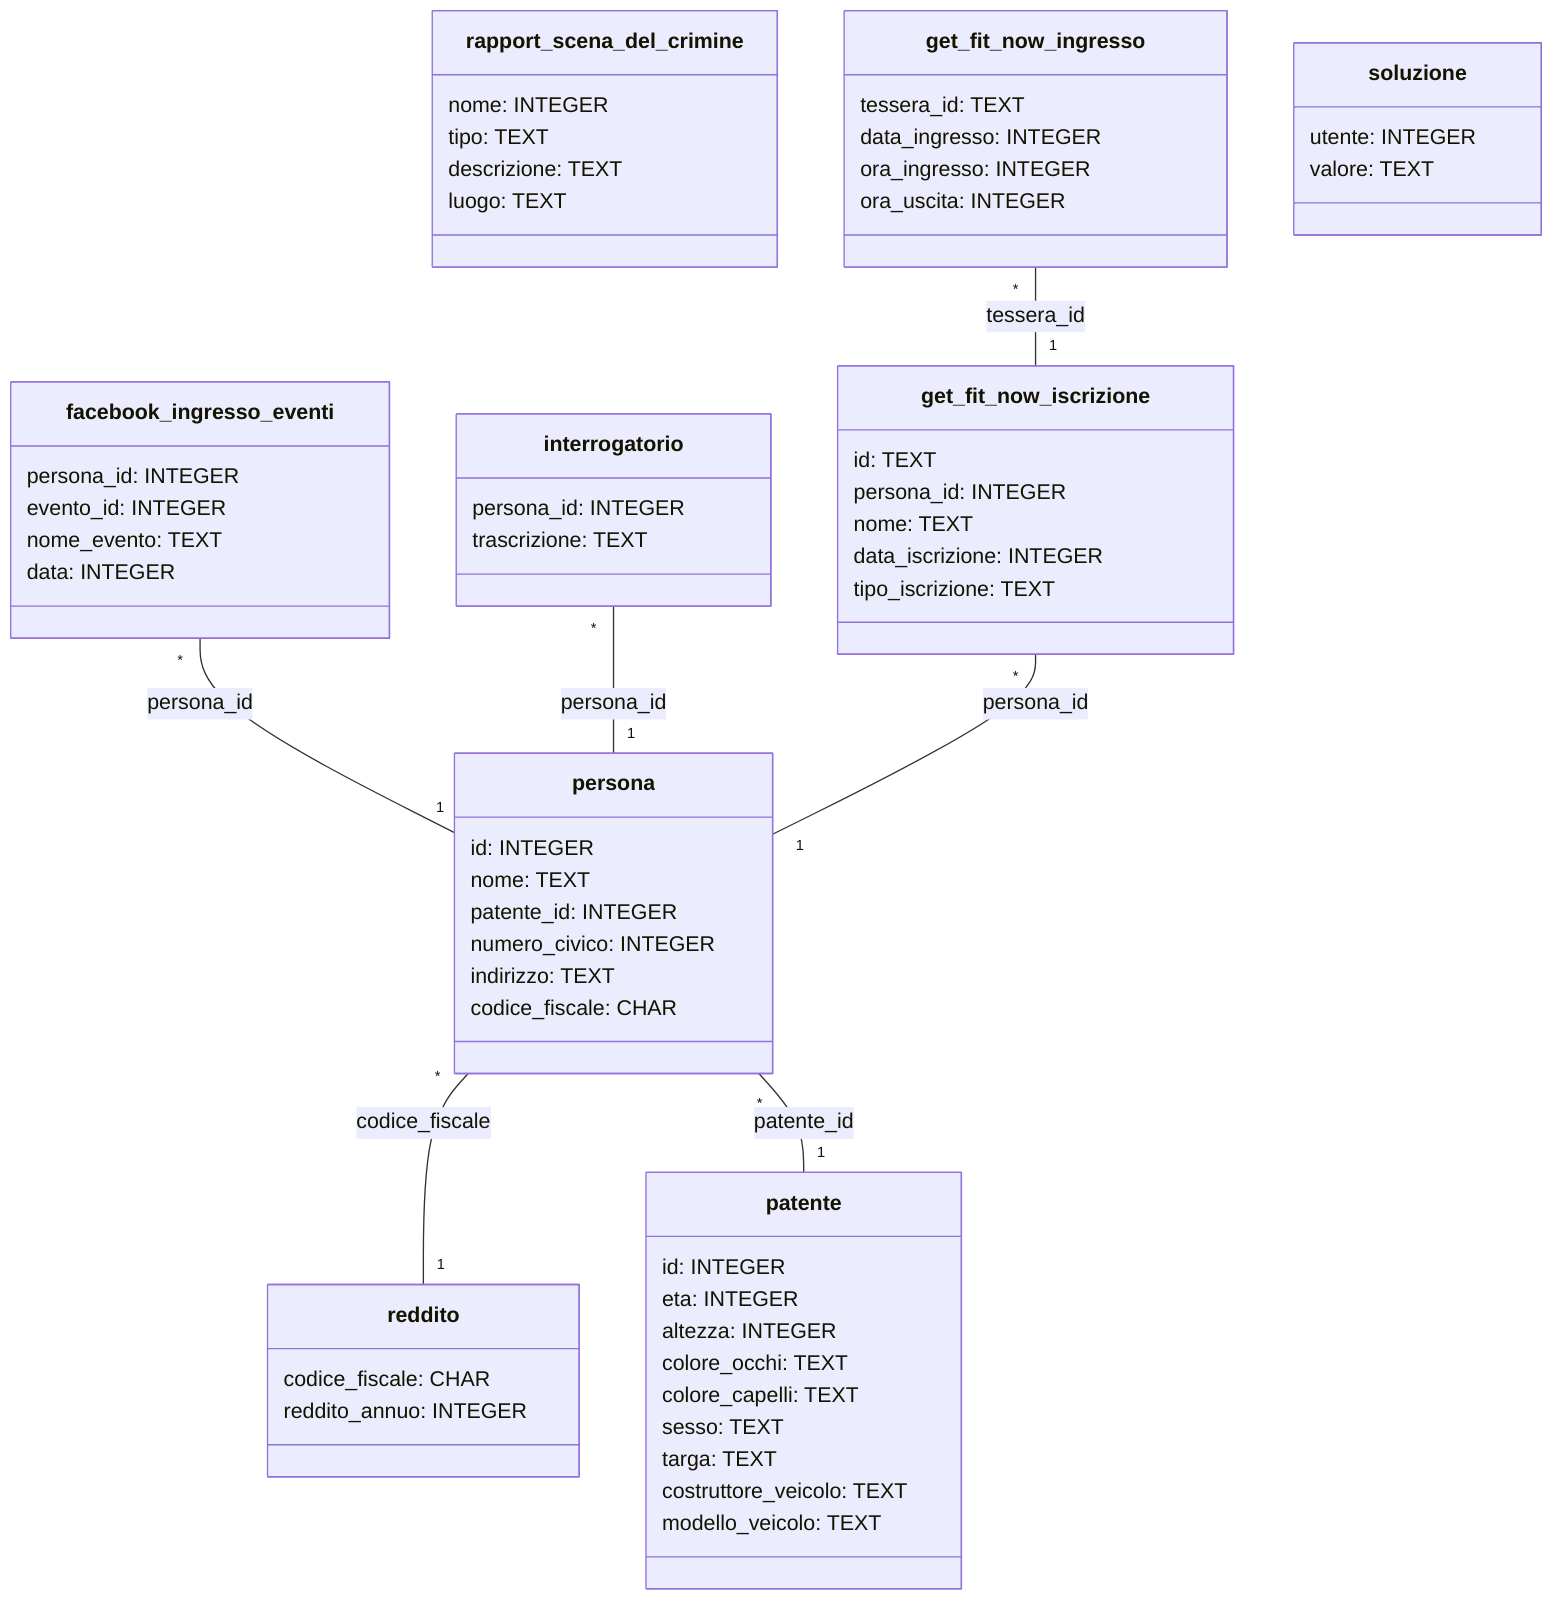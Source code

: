 classDiagram
class rapport_scena_del_crimine {
	nome: INTEGER
	tipo: TEXT
	descrizione: TEXT
	luogo: TEXT
}

class patente {
	id: INTEGER
	eta: INTEGER
	altezza: INTEGER
	colore_occhi: TEXT
	colore_capelli: TEXT
	sesso: TEXT
	targa: TEXT
	costruttore_veicolo: TEXT
	modello_veicolo: TEXT
}

class facebook_ingresso_eventi {
	persona_id: INTEGER
	evento_id: INTEGER
	nome_evento: TEXT
	data: INTEGER
}

class interrogatorio {
	persona_id: INTEGER
	trascrizione: TEXT
}

class get_fit_now_iscrizione {
	id: TEXT
	persona_id: INTEGER
	nome: TEXT
	data_iscrizione: INTEGER
	tipo_iscrizione: TEXT
}

class get_fit_now_ingresso {
	tessera_id: TEXT
	data_ingresso: INTEGER
	ora_ingresso: INTEGER
	ora_uscita: INTEGER
}

class soluzione {
	utente: INTEGER
	valore: TEXT
}

class reddito {
	codice_fiscale: CHAR
	reddito_annuo: INTEGER
}

class persona {
	id: INTEGER
	nome: TEXT
	patente_id: INTEGER
	numero_civico: INTEGER
	indirizzo: TEXT
	codice_fiscale: CHAR
}

facebook_ingresso_eventi "*" -- "1" persona : persona_id
interrogatorio "*" -- "1" persona : persona_id
get_fit_now_iscrizione "*" -- "1" persona : persona_id
get_fit_now_ingresso "*" -- "1" get_fit_now_iscrizione : tessera_id
persona "*" -- "1" reddito : codice_fiscale
persona "*" -- "1" patente : patente_id